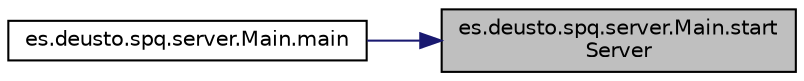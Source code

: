 digraph "es.deusto.spq.server.Main.startServer"
{
 // LATEX_PDF_SIZE
  edge [fontname="Helvetica",fontsize="10",labelfontname="Helvetica",labelfontsize="10"];
  node [fontname="Helvetica",fontsize="10",shape=record];
  rankdir="RL";
  Node1 [label="es.deusto.spq.server.Main.start\lServer",height=0.2,width=0.4,color="black", fillcolor="grey75", style="filled", fontcolor="black",tooltip=" "];
  Node1 -> Node2 [dir="back",color="midnightblue",fontsize="10",style="solid",fontname="Helvetica"];
  Node2 [label="es.deusto.spq.server.Main.main",height=0.2,width=0.4,color="black", fillcolor="white", style="filled",URL="$classes_1_1deusto_1_1spq_1_1server_1_1_main.html#acfd7bd44499e7a6462271fd5aefee074",tooltip=" "];
}
